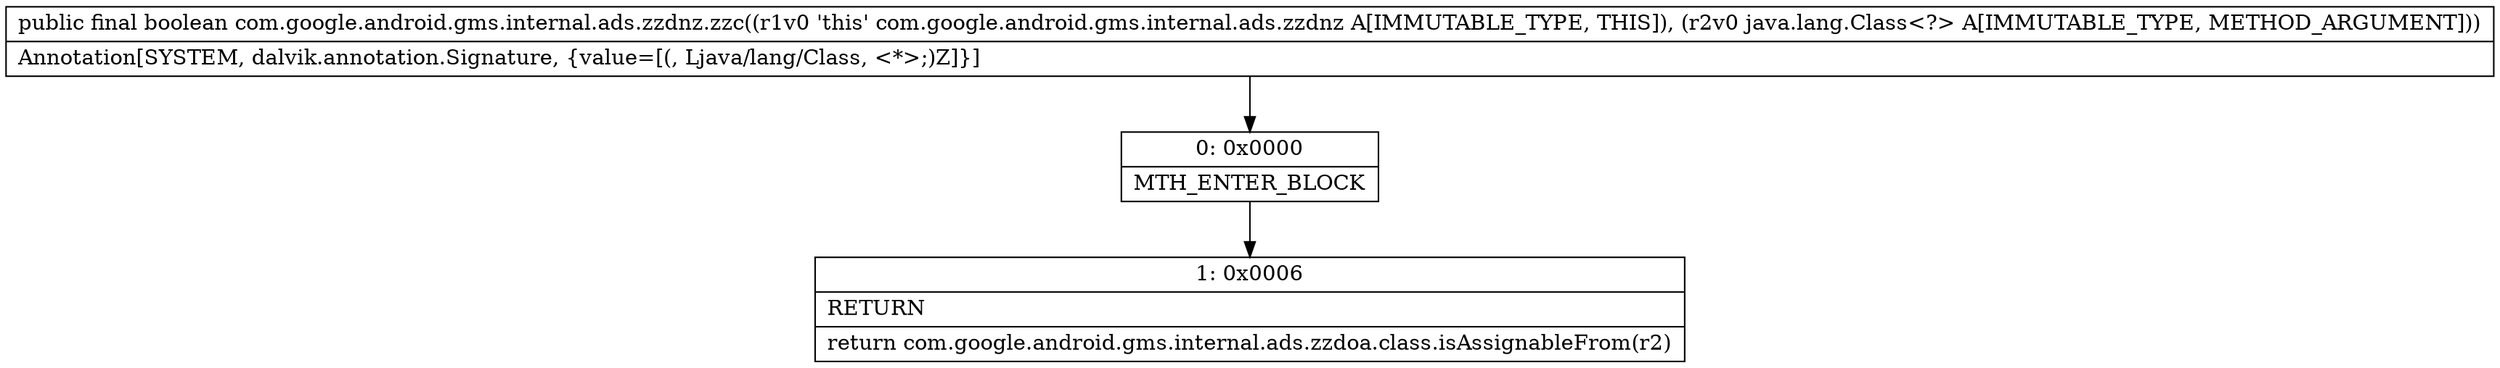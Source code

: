 digraph "CFG forcom.google.android.gms.internal.ads.zzdnz.zzc(Ljava\/lang\/Class;)Z" {
Node_0 [shape=record,label="{0\:\ 0x0000|MTH_ENTER_BLOCK\l}"];
Node_1 [shape=record,label="{1\:\ 0x0006|RETURN\l|return com.google.android.gms.internal.ads.zzdoa.class.isAssignableFrom(r2)\l}"];
MethodNode[shape=record,label="{public final boolean com.google.android.gms.internal.ads.zzdnz.zzc((r1v0 'this' com.google.android.gms.internal.ads.zzdnz A[IMMUTABLE_TYPE, THIS]), (r2v0 java.lang.Class\<?\> A[IMMUTABLE_TYPE, METHOD_ARGUMENT]))  | Annotation[SYSTEM, dalvik.annotation.Signature, \{value=[(, Ljava\/lang\/Class, \<*\>;)Z]\}]\l}"];
MethodNode -> Node_0;
Node_0 -> Node_1;
}

